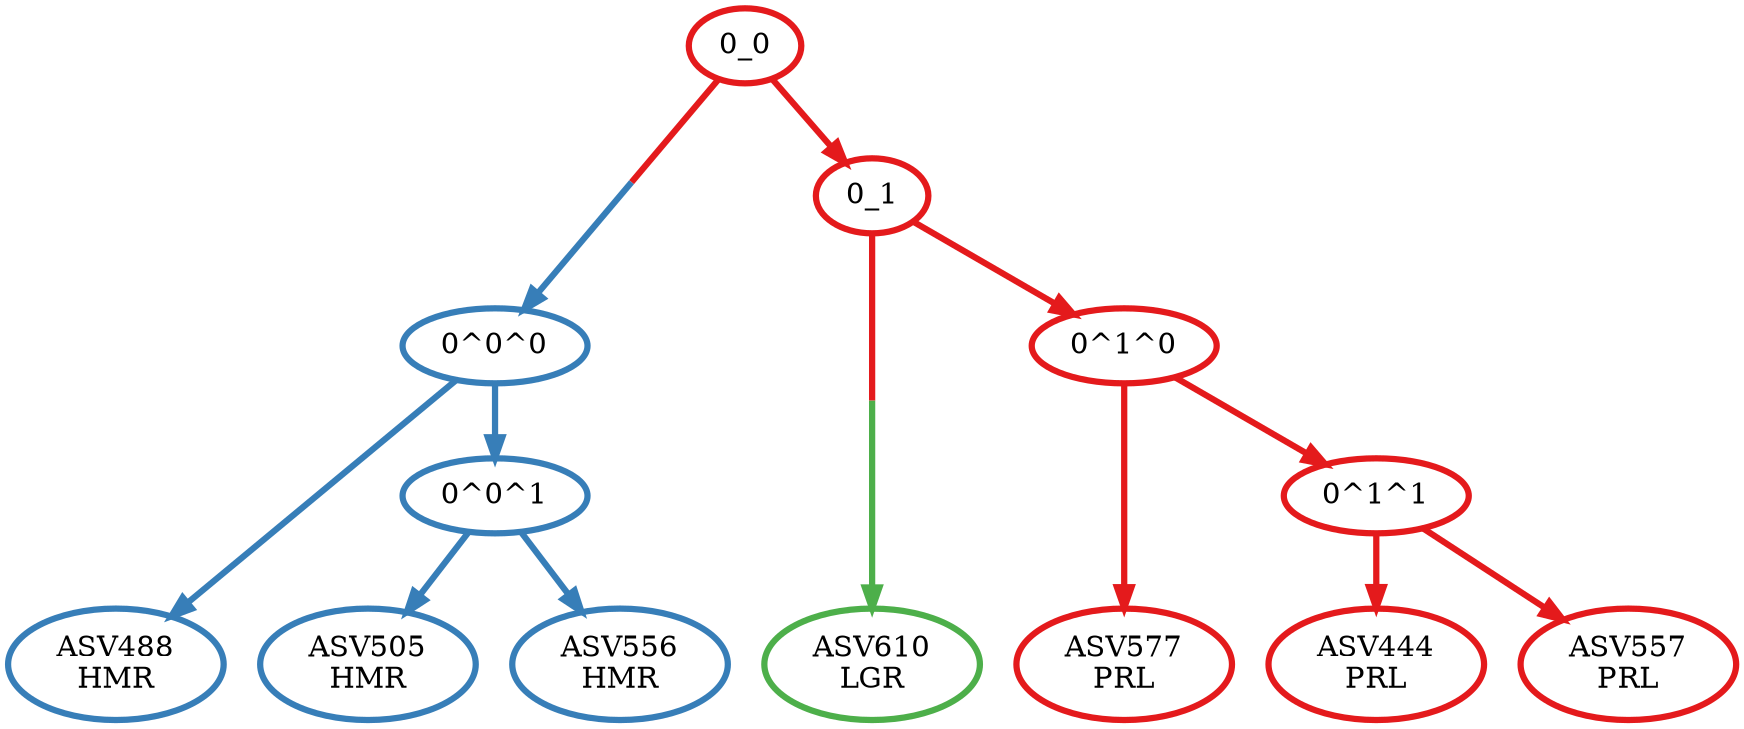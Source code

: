 digraph T {
	{
		rank=same
		12 [penwidth=3,colorscheme=set19,color=3,label="ASV610\nLGR"]
		11 [penwidth=3,colorscheme=set19,color=2,label="ASV505\nHMR"]
		10 [penwidth=3,colorscheme=set19,color=2,label="ASV556\nHMR"]
		8 [penwidth=3,colorscheme=set19,color=2,label="ASV488\nHMR"]
		6 [penwidth=3,colorscheme=set19,color=1,label="ASV444\nPRL"]
		5 [penwidth=3,colorscheme=set19,color=1,label="ASV557\nPRL"]
		3 [penwidth=3,colorscheme=set19,color=1,label="ASV577\nPRL"]
	}
	9 [penwidth=3,colorscheme=set19,color=2,label="0^0^1"]
	7 [penwidth=3,colorscheme=set19,color=2,label="0^0^0"]
	4 [penwidth=3,colorscheme=set19,color=1,label="0^1^1"]
	2 [penwidth=3,colorscheme=set19,color=1,label="0^1^0"]
	1 [penwidth=3,colorscheme=set19,color=1,label="0_1"]
	0 [penwidth=3,colorscheme=set19,color=1,label="0_0"]
	9 -> 11 [penwidth=3,colorscheme=set19,color=2]
	9 -> 10 [penwidth=3,colorscheme=set19,color=2]
	7 -> 9 [penwidth=3,colorscheme=set19,color=2]
	7 -> 8 [penwidth=3,colorscheme=set19,color=2]
	4 -> 6 [penwidth=3,colorscheme=set19,color=1]
	4 -> 5 [penwidth=3,colorscheme=set19,color=1]
	2 -> 4 [penwidth=3,colorscheme=set19,color=1]
	2 -> 3 [penwidth=3,colorscheme=set19,color=1]
	1 -> 12 [penwidth=3,colorscheme=set19,color="1;0.5:3"]
	1 -> 2 [penwidth=3,colorscheme=set19,color=1]
	0 -> 7 [penwidth=3,colorscheme=set19,color="1;0.5:2"]
	0 -> 1 [penwidth=3,colorscheme=set19,color=1]
}
